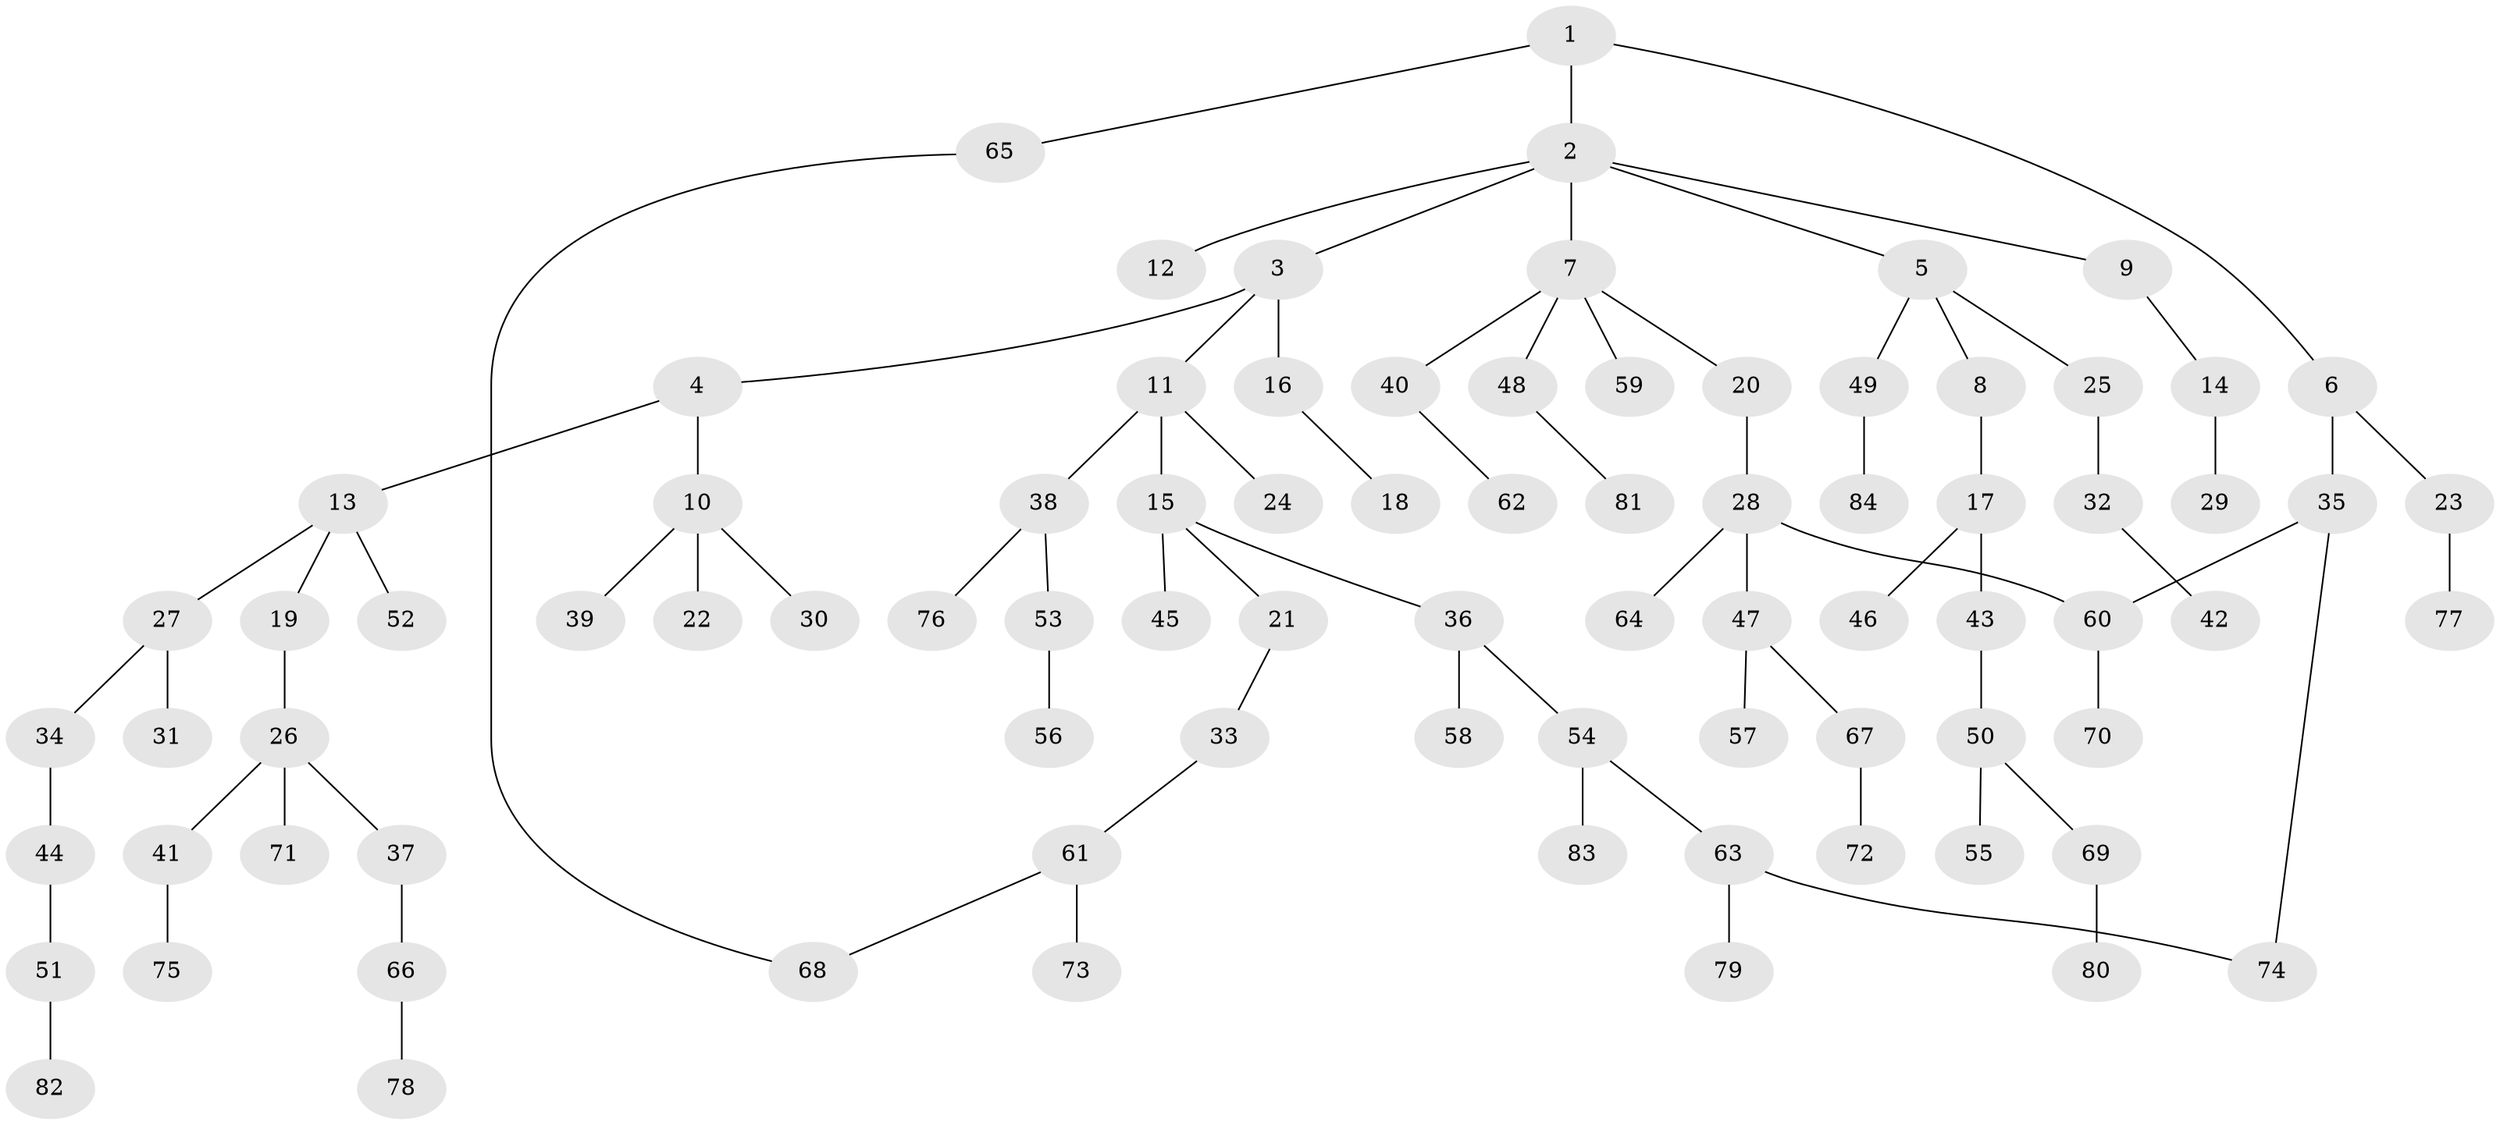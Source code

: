 // Generated by graph-tools (version 1.1) at 2025/49/03/09/25 03:49:21]
// undirected, 84 vertices, 86 edges
graph export_dot {
graph [start="1"]
  node [color=gray90,style=filled];
  1;
  2;
  3;
  4;
  5;
  6;
  7;
  8;
  9;
  10;
  11;
  12;
  13;
  14;
  15;
  16;
  17;
  18;
  19;
  20;
  21;
  22;
  23;
  24;
  25;
  26;
  27;
  28;
  29;
  30;
  31;
  32;
  33;
  34;
  35;
  36;
  37;
  38;
  39;
  40;
  41;
  42;
  43;
  44;
  45;
  46;
  47;
  48;
  49;
  50;
  51;
  52;
  53;
  54;
  55;
  56;
  57;
  58;
  59;
  60;
  61;
  62;
  63;
  64;
  65;
  66;
  67;
  68;
  69;
  70;
  71;
  72;
  73;
  74;
  75;
  76;
  77;
  78;
  79;
  80;
  81;
  82;
  83;
  84;
  1 -- 2;
  1 -- 6;
  1 -- 65;
  2 -- 3;
  2 -- 5;
  2 -- 7;
  2 -- 9;
  2 -- 12;
  3 -- 4;
  3 -- 11;
  3 -- 16;
  4 -- 10;
  4 -- 13;
  5 -- 8;
  5 -- 25;
  5 -- 49;
  6 -- 23;
  6 -- 35;
  7 -- 20;
  7 -- 40;
  7 -- 48;
  7 -- 59;
  8 -- 17;
  9 -- 14;
  10 -- 22;
  10 -- 30;
  10 -- 39;
  11 -- 15;
  11 -- 24;
  11 -- 38;
  13 -- 19;
  13 -- 27;
  13 -- 52;
  14 -- 29;
  15 -- 21;
  15 -- 36;
  15 -- 45;
  16 -- 18;
  17 -- 43;
  17 -- 46;
  19 -- 26;
  20 -- 28;
  21 -- 33;
  23 -- 77;
  25 -- 32;
  26 -- 37;
  26 -- 41;
  26 -- 71;
  27 -- 31;
  27 -- 34;
  28 -- 47;
  28 -- 60;
  28 -- 64;
  32 -- 42;
  33 -- 61;
  34 -- 44;
  35 -- 60;
  35 -- 74;
  36 -- 54;
  36 -- 58;
  37 -- 66;
  38 -- 53;
  38 -- 76;
  40 -- 62;
  41 -- 75;
  43 -- 50;
  44 -- 51;
  47 -- 57;
  47 -- 67;
  48 -- 81;
  49 -- 84;
  50 -- 55;
  50 -- 69;
  51 -- 82;
  53 -- 56;
  54 -- 63;
  54 -- 83;
  60 -- 70;
  61 -- 68;
  61 -- 73;
  63 -- 74;
  63 -- 79;
  65 -- 68;
  66 -- 78;
  67 -- 72;
  69 -- 80;
}
